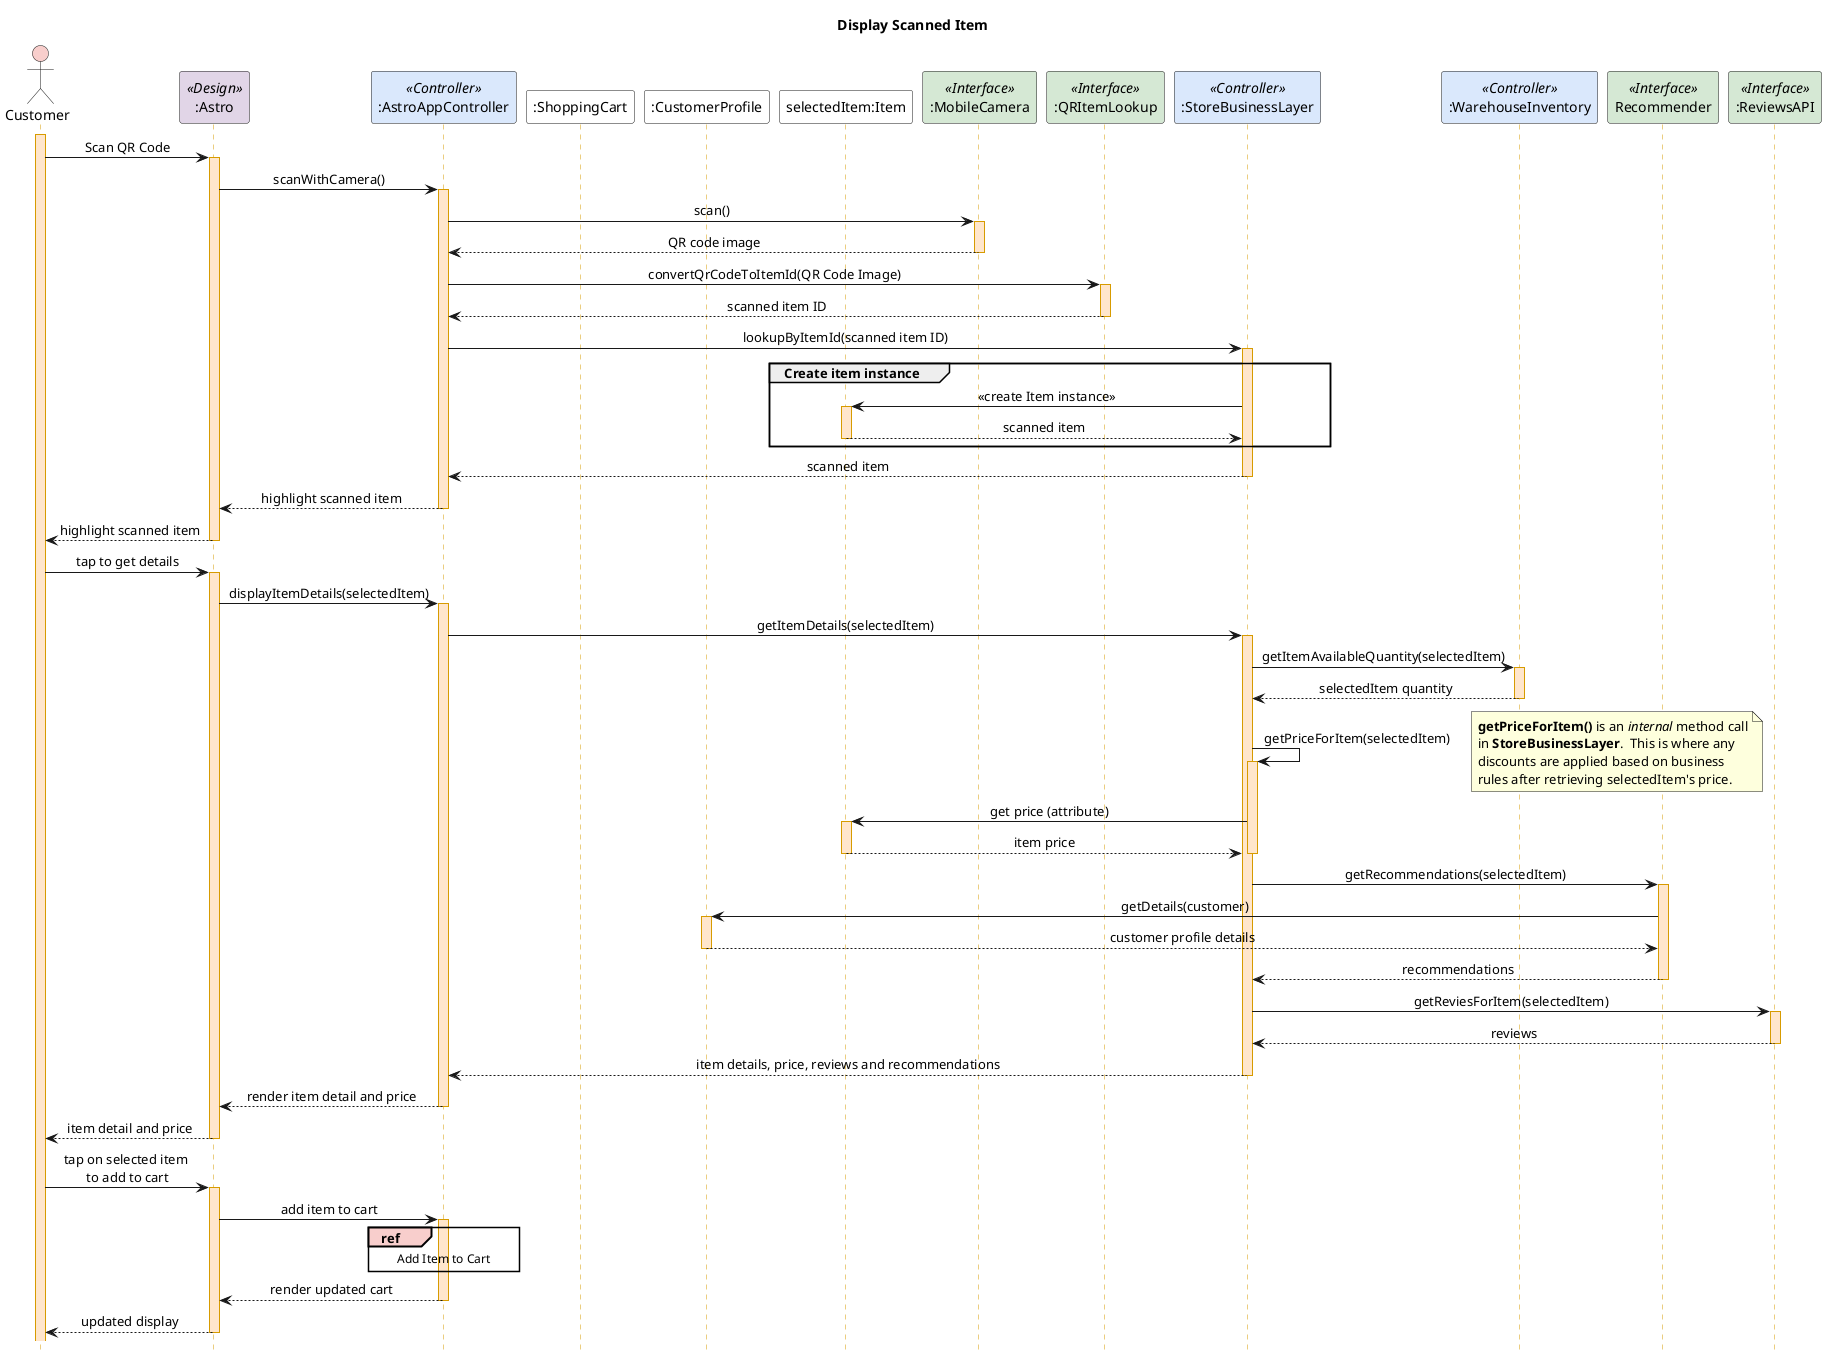 @startuml
'https://plantuml.com/sequence-diagram
title Display Scanned Item
hide footbox
skinparam sequenceMessageAlign center
skinparam sequence {
LifeLineBorderColor #D79B00
LifeLineBackgroundColor #FFE6CC
}
actor Customer as customer #F8CECC
participant ":Astro" as astro <<Design>> #E1D5E7
participant ":AstroAppController" as appController <<Controller>> #DAE8FC
participant ":ShoppingCart" as cart #FFFFFF
participant ":CustomerProfile" as profile #FFFFFF
participant "selectedItem:Item" as selectedItem #FFFFFF
participant ":MobileCamera" as camera <<Interface>> #D5E8D4
participant ":QRItemLookup" as qrLookup <<Interface>> #D5E8D4
participant ":StoreBusinessLayer" as store <<Controller>> #DAE8FC
participant ":WarehouseInventory" as warehouse <<Controller>> #DAE8FC
participant "Recommender" as recommender <<Interface>>#D5E8D4
participant ":ReviewsAPI" as reviewsApi <<Interface>> #D5E8D4
'autonumber
autoactivate On
activate customer
customer -> astro: Scan QR Code
astro -> appController: scanWithCamera()
appController -> camera: scan()
return QR code image
appController -> qrLookup: convertQrCodeToItemId(QR Code Image)
return scanned item ID
appController -> store: lookupByItemId(scanned item ID)
group Create item instance
    store -> selectedItem: << create Item instance >>
    return scanned item
end
return scanned item
return highlight scanned item
return highlight scanned item
customer -> astro: tap to get details
astro -> appController: displayItemDetails(selectedItem)
appController -> store: getItemDetails(selectedItem)
store -> warehouse: getItemAvailableQuantity(selectedItem)
return selectedItem quantity
store -> store: getPriceForItem(selectedItem)
note right
    **getPriceForItem()** is an //internal// method call
    in **StoreBusinessLayer**.  This is where any
    discounts are applied based on business
    rules after retrieving selectedItem's price.
end note
store -> selectedItem: get price (attribute)
return item price
deactivate
store -> recommender: getRecommendations(selectedItem)
recommender -> profile: getDetails(customer)
return customer profile details
return recommendations
store -> reviewsApi: getReviesForItem(selectedItem)
return reviews
return item details, price, reviews and recommendations
return render item detail and price
return item detail and price
customer -> astro: tap on selected item \nto add to cart
astro -> appController: add item to cart
ref#F8CECC over appController
Add Item to Cart
end ref
return render updated cart
return updated display
@enduml